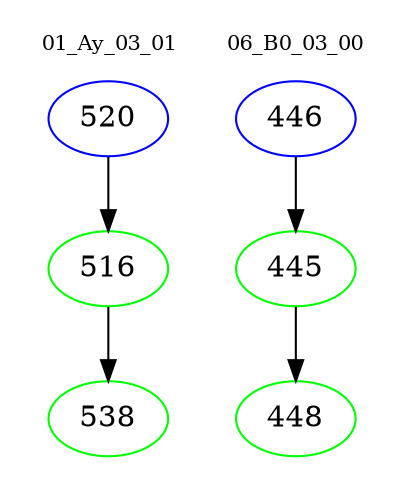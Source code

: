 digraph{
subgraph cluster_0 {
color = white
label = "01_Ay_03_01";
fontsize=10;
T0_520 [label="520", color="blue"]
T0_520 -> T0_516 [color="black"]
T0_516 [label="516", color="green"]
T0_516 -> T0_538 [color="black"]
T0_538 [label="538", color="green"]
}
subgraph cluster_1 {
color = white
label = "06_B0_03_00";
fontsize=10;
T1_446 [label="446", color="blue"]
T1_446 -> T1_445 [color="black"]
T1_445 [label="445", color="green"]
T1_445 -> T1_448 [color="black"]
T1_448 [label="448", color="green"]
}
}
